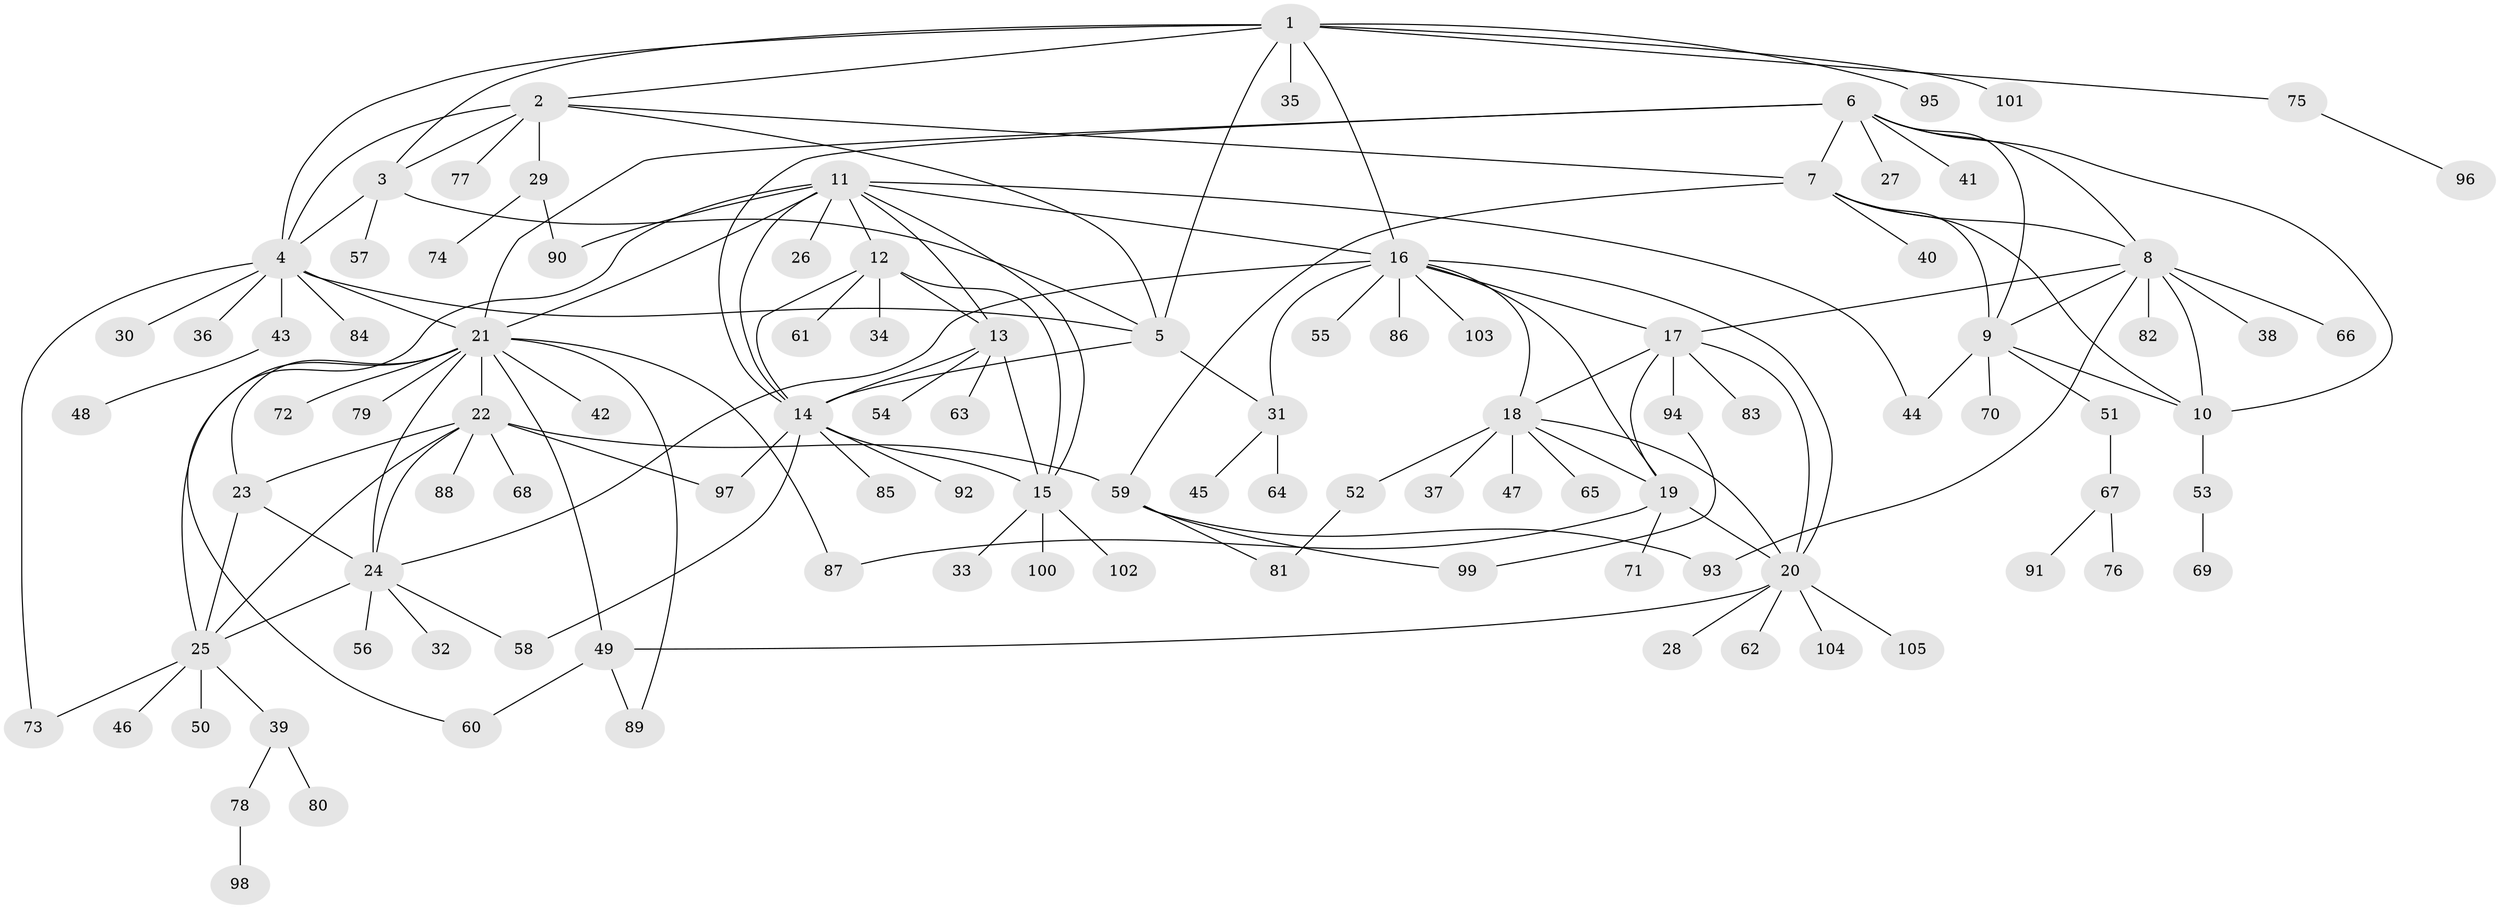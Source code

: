 // Generated by graph-tools (version 1.1) at 2025/55/03/09/25 04:55:42]
// undirected, 105 vertices, 154 edges
graph export_dot {
graph [start="1"]
  node [color=gray90,style=filled];
  1;
  2;
  3;
  4;
  5;
  6;
  7;
  8;
  9;
  10;
  11;
  12;
  13;
  14;
  15;
  16;
  17;
  18;
  19;
  20;
  21;
  22;
  23;
  24;
  25;
  26;
  27;
  28;
  29;
  30;
  31;
  32;
  33;
  34;
  35;
  36;
  37;
  38;
  39;
  40;
  41;
  42;
  43;
  44;
  45;
  46;
  47;
  48;
  49;
  50;
  51;
  52;
  53;
  54;
  55;
  56;
  57;
  58;
  59;
  60;
  61;
  62;
  63;
  64;
  65;
  66;
  67;
  68;
  69;
  70;
  71;
  72;
  73;
  74;
  75;
  76;
  77;
  78;
  79;
  80;
  81;
  82;
  83;
  84;
  85;
  86;
  87;
  88;
  89;
  90;
  91;
  92;
  93;
  94;
  95;
  96;
  97;
  98;
  99;
  100;
  101;
  102;
  103;
  104;
  105;
  1 -- 2;
  1 -- 3;
  1 -- 4;
  1 -- 5;
  1 -- 16;
  1 -- 35;
  1 -- 75;
  1 -- 95;
  1 -- 101;
  2 -- 3;
  2 -- 4;
  2 -- 5;
  2 -- 7;
  2 -- 29;
  2 -- 77;
  3 -- 4;
  3 -- 5;
  3 -- 57;
  4 -- 5;
  4 -- 21;
  4 -- 30;
  4 -- 36;
  4 -- 43;
  4 -- 73;
  4 -- 84;
  5 -- 14;
  5 -- 31;
  6 -- 7;
  6 -- 8;
  6 -- 9;
  6 -- 10;
  6 -- 14;
  6 -- 21;
  6 -- 27;
  6 -- 41;
  7 -- 8;
  7 -- 9;
  7 -- 10;
  7 -- 40;
  7 -- 59;
  8 -- 9;
  8 -- 10;
  8 -- 17;
  8 -- 38;
  8 -- 66;
  8 -- 82;
  8 -- 93;
  9 -- 10;
  9 -- 44;
  9 -- 51;
  9 -- 70;
  10 -- 53;
  11 -- 12;
  11 -- 13;
  11 -- 14;
  11 -- 15;
  11 -- 16;
  11 -- 21;
  11 -- 26;
  11 -- 44;
  11 -- 60;
  11 -- 90;
  12 -- 13;
  12 -- 14;
  12 -- 15;
  12 -- 34;
  12 -- 61;
  13 -- 14;
  13 -- 15;
  13 -- 54;
  13 -- 63;
  14 -- 15;
  14 -- 58;
  14 -- 85;
  14 -- 92;
  14 -- 97;
  15 -- 33;
  15 -- 100;
  15 -- 102;
  16 -- 17;
  16 -- 18;
  16 -- 19;
  16 -- 20;
  16 -- 24;
  16 -- 31;
  16 -- 55;
  16 -- 86;
  16 -- 103;
  17 -- 18;
  17 -- 19;
  17 -- 20;
  17 -- 83;
  17 -- 94;
  18 -- 19;
  18 -- 20;
  18 -- 37;
  18 -- 47;
  18 -- 52;
  18 -- 65;
  19 -- 20;
  19 -- 71;
  19 -- 87;
  20 -- 28;
  20 -- 49;
  20 -- 62;
  20 -- 104;
  20 -- 105;
  21 -- 22;
  21 -- 23;
  21 -- 24;
  21 -- 25;
  21 -- 42;
  21 -- 49;
  21 -- 72;
  21 -- 79;
  21 -- 87;
  21 -- 89;
  22 -- 23;
  22 -- 24;
  22 -- 25;
  22 -- 59;
  22 -- 68;
  22 -- 88;
  22 -- 97;
  23 -- 24;
  23 -- 25;
  24 -- 25;
  24 -- 32;
  24 -- 56;
  24 -- 58;
  25 -- 39;
  25 -- 46;
  25 -- 50;
  25 -- 73;
  29 -- 74;
  29 -- 90;
  31 -- 45;
  31 -- 64;
  39 -- 78;
  39 -- 80;
  43 -- 48;
  49 -- 60;
  49 -- 89;
  51 -- 67;
  52 -- 81;
  53 -- 69;
  59 -- 81;
  59 -- 93;
  59 -- 99;
  67 -- 76;
  67 -- 91;
  75 -- 96;
  78 -- 98;
  94 -- 99;
}
